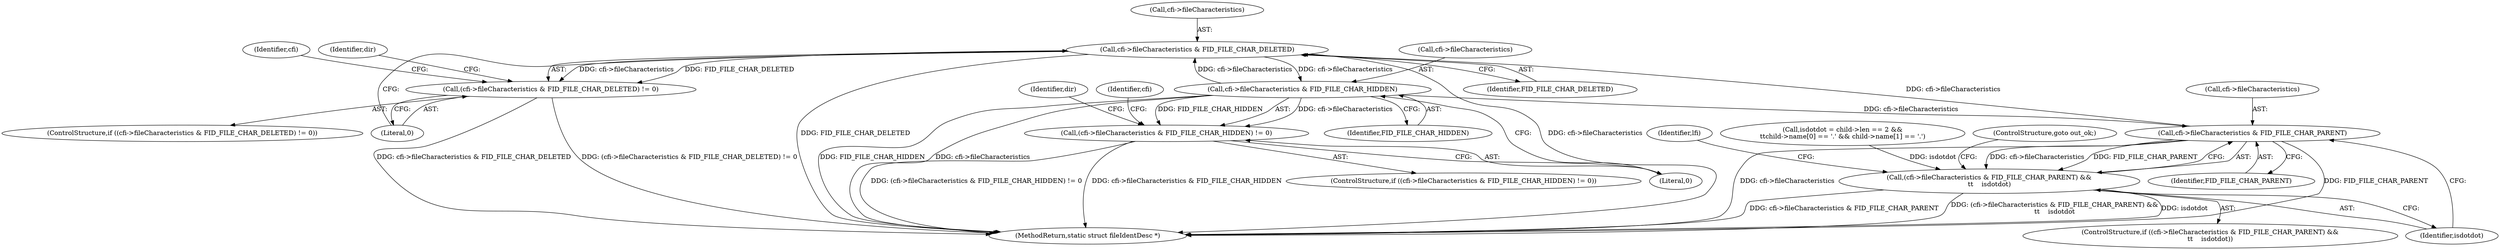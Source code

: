 digraph "0_linux_0e5cc9a40ada6046e6bc3bdfcd0c0d7e4b706b14_0@pointer" {
"1000414" [label="(Call,cfi->fileCharacteristics & FID_FILE_CHAR_DELETED)"];
"1000448" [label="(Call,cfi->fileCharacteristics & FID_FILE_CHAR_PARENT)"];
"1000431" [label="(Call,cfi->fileCharacteristics & FID_FILE_CHAR_HIDDEN)"];
"1000414" [label="(Call,cfi->fileCharacteristics & FID_FILE_CHAR_DELETED)"];
"1000413" [label="(Call,(cfi->fileCharacteristics & FID_FILE_CHAR_DELETED) != 0)"];
"1000430" [label="(Call,(cfi->fileCharacteristics & FID_FILE_CHAR_HIDDEN) != 0)"];
"1000447" [label="(Call,(cfi->fileCharacteristics & FID_FILE_CHAR_PARENT) &&\n\t\t    isdotdot)"];
"1000454" [label="(ControlStructure,goto out_ok;)"];
"1000430" [label="(Call,(cfi->fileCharacteristics & FID_FILE_CHAR_HIDDEN) != 0)"];
"1000457" [label="(Identifier,lfi)"];
"1000433" [label="(Identifier,cfi)"];
"1000413" [label="(Call,(cfi->fileCharacteristics & FID_FILE_CHAR_DELETED) != 0)"];
"1000132" [label="(Call,isdotdot = child->len == 2 &&\n\t\tchild->name[0] == '.' && child->name[1] == '.')"];
"1000415" [label="(Call,cfi->fileCharacteristics)"];
"1000448" [label="(Call,cfi->fileCharacteristics & FID_FILE_CHAR_PARENT)"];
"1000425" [label="(Identifier,dir)"];
"1000447" [label="(Call,(cfi->fileCharacteristics & FID_FILE_CHAR_PARENT) &&\n\t\t    isdotdot)"];
"1000435" [label="(Identifier,FID_FILE_CHAR_HIDDEN)"];
"1000450" [label="(Identifier,cfi)"];
"1000418" [label="(Identifier,FID_FILE_CHAR_DELETED)"];
"1000511" [label="(MethodReturn,static struct fileIdentDesc *)"];
"1000412" [label="(ControlStructure,if ((cfi->fileCharacteristics & FID_FILE_CHAR_DELETED) != 0))"];
"1000419" [label="(Literal,0)"];
"1000432" [label="(Call,cfi->fileCharacteristics)"];
"1000429" [label="(ControlStructure,if ((cfi->fileCharacteristics & FID_FILE_CHAR_HIDDEN) != 0))"];
"1000442" [label="(Identifier,dir)"];
"1000452" [label="(Identifier,FID_FILE_CHAR_PARENT)"];
"1000453" [label="(Identifier,isdotdot)"];
"1000431" [label="(Call,cfi->fileCharacteristics & FID_FILE_CHAR_HIDDEN)"];
"1000414" [label="(Call,cfi->fileCharacteristics & FID_FILE_CHAR_DELETED)"];
"1000436" [label="(Literal,0)"];
"1000446" [label="(ControlStructure,if ((cfi->fileCharacteristics & FID_FILE_CHAR_PARENT) &&\n\t\t    isdotdot))"];
"1000449" [label="(Call,cfi->fileCharacteristics)"];
"1000414" -> "1000413"  [label="AST: "];
"1000414" -> "1000418"  [label="CFG: "];
"1000415" -> "1000414"  [label="AST: "];
"1000418" -> "1000414"  [label="AST: "];
"1000419" -> "1000414"  [label="CFG: "];
"1000414" -> "1000511"  [label="DDG: FID_FILE_CHAR_DELETED"];
"1000414" -> "1000511"  [label="DDG: cfi->fileCharacteristics"];
"1000414" -> "1000413"  [label="DDG: cfi->fileCharacteristics"];
"1000414" -> "1000413"  [label="DDG: FID_FILE_CHAR_DELETED"];
"1000448" -> "1000414"  [label="DDG: cfi->fileCharacteristics"];
"1000431" -> "1000414"  [label="DDG: cfi->fileCharacteristics"];
"1000414" -> "1000431"  [label="DDG: cfi->fileCharacteristics"];
"1000448" -> "1000447"  [label="AST: "];
"1000448" -> "1000452"  [label="CFG: "];
"1000449" -> "1000448"  [label="AST: "];
"1000452" -> "1000448"  [label="AST: "];
"1000453" -> "1000448"  [label="CFG: "];
"1000447" -> "1000448"  [label="CFG: "];
"1000448" -> "1000511"  [label="DDG: FID_FILE_CHAR_PARENT"];
"1000448" -> "1000511"  [label="DDG: cfi->fileCharacteristics"];
"1000448" -> "1000447"  [label="DDG: cfi->fileCharacteristics"];
"1000448" -> "1000447"  [label="DDG: FID_FILE_CHAR_PARENT"];
"1000431" -> "1000448"  [label="DDG: cfi->fileCharacteristics"];
"1000431" -> "1000430"  [label="AST: "];
"1000431" -> "1000435"  [label="CFG: "];
"1000432" -> "1000431"  [label="AST: "];
"1000435" -> "1000431"  [label="AST: "];
"1000436" -> "1000431"  [label="CFG: "];
"1000431" -> "1000511"  [label="DDG: cfi->fileCharacteristics"];
"1000431" -> "1000511"  [label="DDG: FID_FILE_CHAR_HIDDEN"];
"1000431" -> "1000430"  [label="DDG: cfi->fileCharacteristics"];
"1000431" -> "1000430"  [label="DDG: FID_FILE_CHAR_HIDDEN"];
"1000413" -> "1000412"  [label="AST: "];
"1000413" -> "1000419"  [label="CFG: "];
"1000419" -> "1000413"  [label="AST: "];
"1000425" -> "1000413"  [label="CFG: "];
"1000433" -> "1000413"  [label="CFG: "];
"1000413" -> "1000511"  [label="DDG: cfi->fileCharacteristics & FID_FILE_CHAR_DELETED"];
"1000413" -> "1000511"  [label="DDG: (cfi->fileCharacteristics & FID_FILE_CHAR_DELETED) != 0"];
"1000430" -> "1000429"  [label="AST: "];
"1000430" -> "1000436"  [label="CFG: "];
"1000436" -> "1000430"  [label="AST: "];
"1000442" -> "1000430"  [label="CFG: "];
"1000450" -> "1000430"  [label="CFG: "];
"1000430" -> "1000511"  [label="DDG: cfi->fileCharacteristics & FID_FILE_CHAR_HIDDEN"];
"1000430" -> "1000511"  [label="DDG: (cfi->fileCharacteristics & FID_FILE_CHAR_HIDDEN) != 0"];
"1000447" -> "1000446"  [label="AST: "];
"1000447" -> "1000453"  [label="CFG: "];
"1000453" -> "1000447"  [label="AST: "];
"1000454" -> "1000447"  [label="CFG: "];
"1000457" -> "1000447"  [label="CFG: "];
"1000447" -> "1000511"  [label="DDG: (cfi->fileCharacteristics & FID_FILE_CHAR_PARENT) &&\n\t\t    isdotdot"];
"1000447" -> "1000511"  [label="DDG: isdotdot"];
"1000447" -> "1000511"  [label="DDG: cfi->fileCharacteristics & FID_FILE_CHAR_PARENT"];
"1000132" -> "1000447"  [label="DDG: isdotdot"];
}
